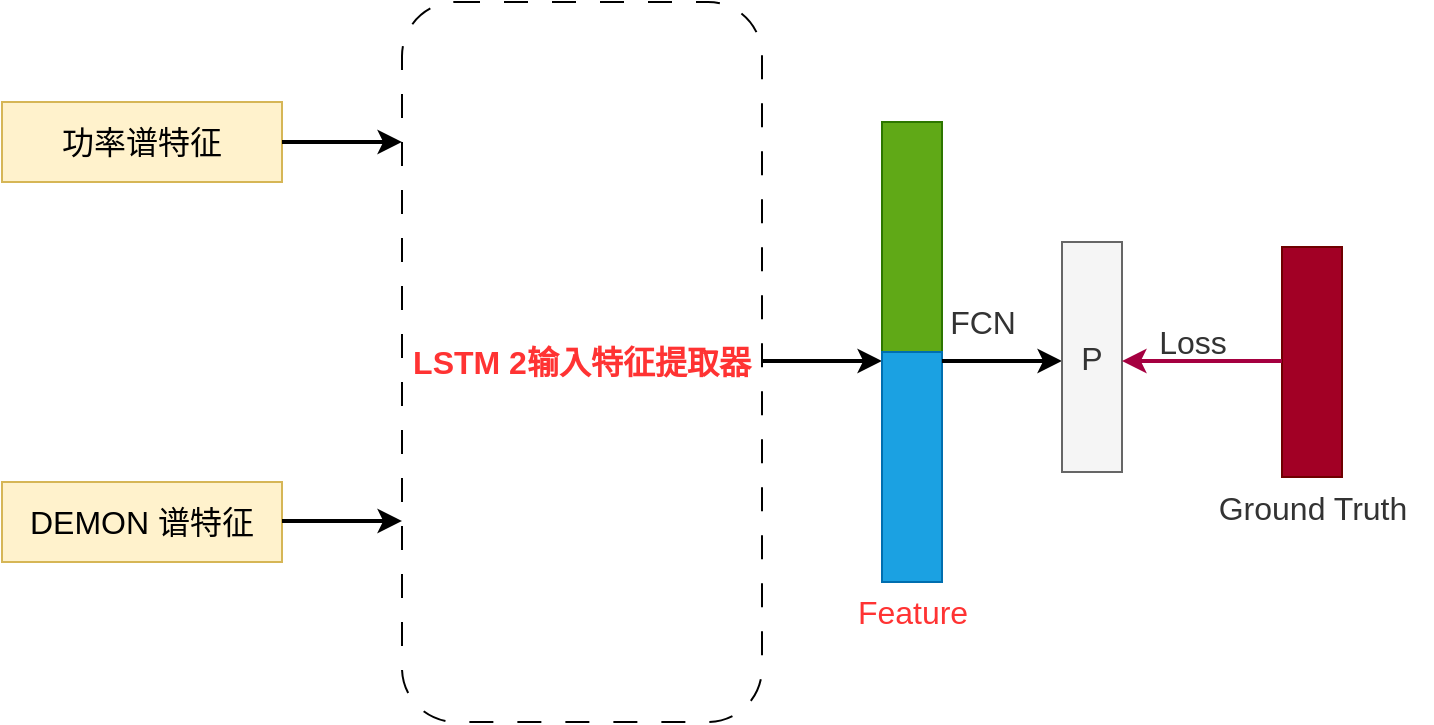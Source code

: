 <mxfile>
    <diagram id="A-gFX8jA0wVxs5L9320S" name="1.5维与DEMON维特征通过螺旋桨参数进行预处理">
        <mxGraphModel dx="881" dy="406" grid="1" gridSize="10" guides="1" tooltips="1" connect="1" arrows="1" fold="1" page="1" pageScale="1" pageWidth="827" pageHeight="1169" math="0" shadow="0">
            <root>
                <mxCell id="0"/>
                <mxCell id="1" parent="0"/>
                <mxCell id="2" value="&lt;font style=&quot;font-size: 16px;&quot;&gt;功率谱特征&lt;/font&gt;" style="rounded=0;whiteSpace=wrap;html=1;fillColor=#fff2cc;strokeColor=#d6b656;" parent="1" vertex="1">
                    <mxGeometry x="40" y="110" width="140" height="40" as="geometry"/>
                </mxCell>
                <mxCell id="3" value="&lt;font style=&quot;font-size: 16px;&quot;&gt;DEMON 谱特征&lt;/font&gt;" style="rounded=0;whiteSpace=wrap;html=1;fillColor=#fff2cc;strokeColor=#d6b656;" parent="1" vertex="1">
                    <mxGeometry x="40" y="300" width="140" height="40" as="geometry"/>
                </mxCell>
                <mxCell id="4" value="" style="endArrow=classic;html=1;fontSize=16;strokeWidth=2;" parent="1" edge="1">
                    <mxGeometry width="50" height="50" relative="1" as="geometry">
                        <mxPoint x="180" y="130" as="sourcePoint"/>
                        <mxPoint x="240" y="130" as="targetPoint"/>
                    </mxGeometry>
                </mxCell>
                <mxCell id="5" value="" style="endArrow=classic;html=1;fontSize=16;strokeWidth=2;" parent="1" edge="1">
                    <mxGeometry width="50" height="50" relative="1" as="geometry">
                        <mxPoint x="180" y="319.5" as="sourcePoint"/>
                        <mxPoint x="240" y="319.5" as="targetPoint"/>
                    </mxGeometry>
                </mxCell>
                <mxCell id="6" value="&lt;font color=&quot;#ff3333&quot; style=&quot;font-size: 16px;&quot;&gt;&lt;b&gt;LSTM 2输入特征提取器&lt;/b&gt;&lt;/font&gt;" style="rounded=1;whiteSpace=wrap;html=1;fontSize=14;glass=0;shadow=0;fillColor=default;strokeColor=default;dashed=1;dashPattern=12 12;" parent="1" vertex="1">
                    <mxGeometry x="240" y="60" width="180" height="360" as="geometry"/>
                </mxCell>
                <mxCell id="7" value="" style="endArrow=classic;html=1;fontSize=16;strokeWidth=2;" parent="1" edge="1">
                    <mxGeometry width="50" height="50" relative="1" as="geometry">
                        <mxPoint x="420" y="239.5" as="sourcePoint"/>
                        <mxPoint x="480" y="239.5" as="targetPoint"/>
                    </mxGeometry>
                </mxCell>
                <mxCell id="8" value="" style="rounded=0;whiteSpace=wrap;html=1;fontSize=16;fillColor=#60a917;strokeColor=#2D7600;fontColor=#ffffff;" parent="1" vertex="1">
                    <mxGeometry x="480" y="120" width="30" height="115" as="geometry"/>
                </mxCell>
                <mxCell id="9" value="" style="rounded=0;whiteSpace=wrap;html=1;fontSize=16;fillColor=#1ba1e2;strokeColor=#006EAF;fontColor=#ffffff;" parent="1" vertex="1">
                    <mxGeometry x="480" y="235" width="30" height="115" as="geometry"/>
                </mxCell>
                <mxCell id="10" value="Feature" style="text;html=1;align=center;verticalAlign=middle;resizable=0;points=[];autosize=1;strokeColor=none;fillColor=none;fontSize=16;fontColor=#FF3333;" parent="1" vertex="1">
                    <mxGeometry x="455" y="350" width="80" height="30" as="geometry"/>
                </mxCell>
                <mxCell id="11" value="" style="endArrow=classic;html=1;fontSize=16;strokeWidth=2;" parent="1" edge="1">
                    <mxGeometry width="50" height="50" relative="1" as="geometry">
                        <mxPoint x="510" y="239.5" as="sourcePoint"/>
                        <mxPoint x="570" y="239.5" as="targetPoint"/>
                    </mxGeometry>
                </mxCell>
                <mxCell id="12" value="&lt;font color=&quot;#333333&quot;&gt;FCN&lt;/font&gt;" style="text;html=1;align=center;verticalAlign=middle;resizable=0;points=[];autosize=1;strokeColor=none;fillColor=none;fontSize=16;fontColor=#FF3333;" parent="1" vertex="1">
                    <mxGeometry x="500" y="205" width="60" height="30" as="geometry"/>
                </mxCell>
                <mxCell id="13" value="P" style="rounded=0;whiteSpace=wrap;html=1;fontSize=16;fillColor=#f5f5f5;strokeColor=#666666;fontColor=#333333;" parent="1" vertex="1">
                    <mxGeometry x="570" y="180" width="30" height="115" as="geometry"/>
                </mxCell>
                <mxCell id="14" value="" style="rounded=0;whiteSpace=wrap;html=1;fontSize=16;fillColor=#a20025;strokeColor=#6F0000;fontColor=#ffffff;" parent="1" vertex="1">
                    <mxGeometry x="680" y="182.5" width="30" height="115" as="geometry"/>
                </mxCell>
                <mxCell id="15" value="Ground Truth" style="text;html=1;align=center;verticalAlign=middle;resizable=0;points=[];autosize=1;strokeColor=none;fillColor=none;fontSize=16;fontColor=#333333;" parent="1" vertex="1">
                    <mxGeometry x="635" y="297.5" width="120" height="30" as="geometry"/>
                </mxCell>
                <mxCell id="16" value="" style="endArrow=classic;html=1;fontSize=16;strokeWidth=2;fillColor=#d80073;strokeColor=#A50040;" parent="1" edge="1">
                    <mxGeometry width="50" height="50" relative="1" as="geometry">
                        <mxPoint x="680" y="239.5" as="sourcePoint"/>
                        <mxPoint x="600" y="239.5" as="targetPoint"/>
                    </mxGeometry>
                </mxCell>
                <mxCell id="17" value="Loss" style="text;html=1;align=center;verticalAlign=middle;resizable=0;points=[];autosize=1;strokeColor=none;fillColor=none;fontSize=16;fontColor=#333333;" parent="1" vertex="1">
                    <mxGeometry x="605" y="215" width="60" height="30" as="geometry"/>
                </mxCell>
            </root>
        </mxGraphModel>
    </diagram>
</mxfile>